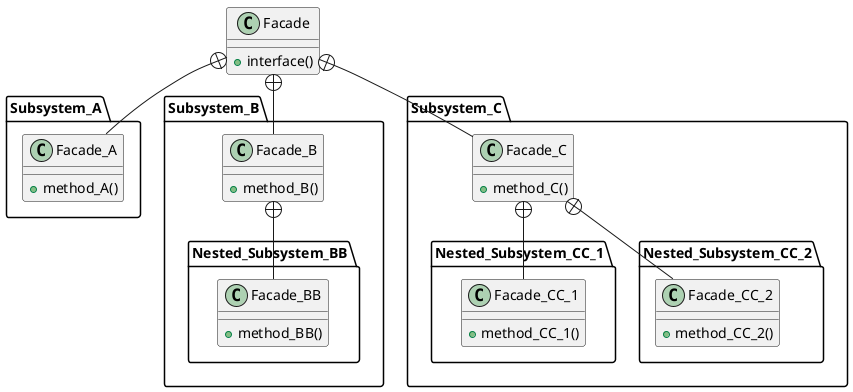@startuml

top to bottom direction

class Facade {

    +interface()
}

package Subsystem_A {

    class Facade_A {

        +method_A()
    }
}

package Subsystem_B {

    class Facade_B {

        +method_B()
    }

    package Nested_Subsystem_BB {

        class Facade_BB {

            +method_BB()
        }
    }
}

package Subsystem_C {

    class Facade_C {

        +method_C()
    }

    package Nested_Subsystem_CC_1 {

        class Facade_CC_1 {

            +method_CC_1()
        }
    }

    package Nested_Subsystem_CC_2 {

        class Facade_CC_2 {

            +method_CC_2()
        }
    }
}

Facade +-- Facade_A
Facade +-- Facade_B
Facade +-- Facade_C
Facade_B +-- Facade_BB
Facade_C +-- Facade_CC_1
Facade_C +-- Facade_CC_2

@enduml

